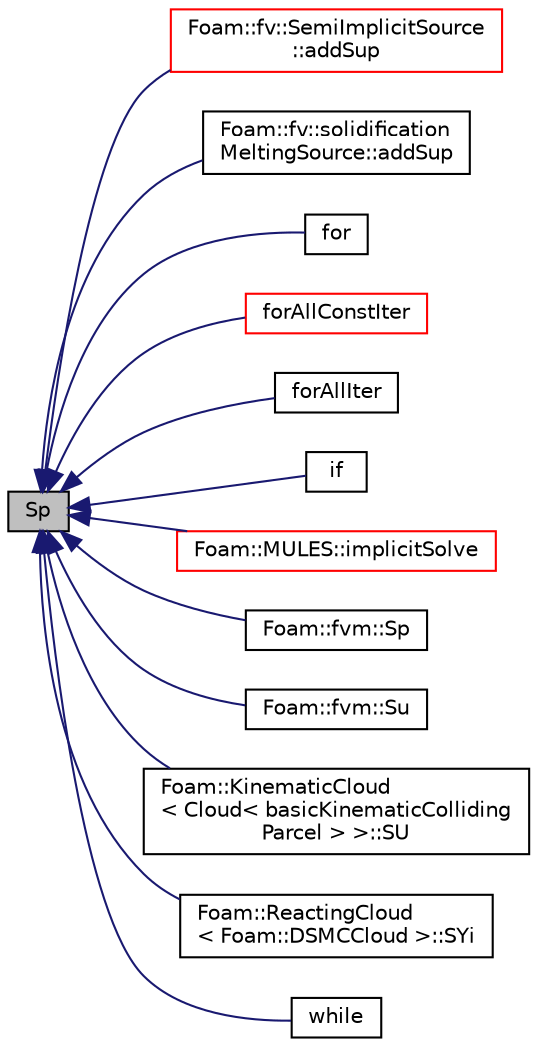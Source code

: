 digraph "Sp"
{
  bgcolor="transparent";
  edge [fontname="Helvetica",fontsize="10",labelfontname="Helvetica",labelfontsize="10"];
  node [fontname="Helvetica",fontsize="10",shape=record];
  rankdir="LR";
  Node23479 [label="Sp",height=0.2,width=0.4,color="black", fillcolor="grey75", style="filled", fontcolor="black"];
  Node23479 -> Node23480 [dir="back",color="midnightblue",fontsize="10",style="solid",fontname="Helvetica"];
  Node23480 [label="Foam::fv::SemiImplicitSource\l::addSup",height=0.2,width=0.4,color="red",URL="$a24665.html#a40271c07cd7d578a6054aa199cdf124e",tooltip="Add explicit contribution to equation. "];
  Node23479 -> Node23483 [dir="back",color="midnightblue",fontsize="10",style="solid",fontname="Helvetica"];
  Node23483 [label="Foam::fv::solidification\lMeltingSource::addSup",height=0.2,width=0.4,color="black",URL="$a24649.html#acc46a837211b94ef481dfe3c66ea3a87",tooltip="Add implicit contribution to momentum equation. "];
  Node23479 -> Node23484 [dir="back",color="midnightblue",fontsize="10",style="solid",fontname="Helvetica"];
  Node23484 [label="for",height=0.2,width=0.4,color="black",URL="$a39755.html#ae9610aff8f04c828f9db802f66a18f67"];
  Node23479 -> Node23485 [dir="back",color="midnightblue",fontsize="10",style="solid",fontname="Helvetica"];
  Node23485 [label="forAllConstIter",height=0.2,width=0.4,color="red",URL="$a39311.html#ae21e2836509b0fa7f7cedf6493b11b09"];
  Node23479 -> Node25371 [dir="back",color="midnightblue",fontsize="10",style="solid",fontname="Helvetica"];
  Node25371 [label="forAllIter",height=0.2,width=0.4,color="black",URL="$a40070.html#aaaca96f2de03e39be860dca1ff20ef39"];
  Node23479 -> Node25372 [dir="back",color="midnightblue",fontsize="10",style="solid",fontname="Helvetica"];
  Node25372 [label="if",height=0.2,width=0.4,color="black",URL="$a39305.html#a8b7f998449b569bf0b55d8c54cbac3cc"];
  Node23479 -> Node23759 [dir="back",color="midnightblue",fontsize="10",style="solid",fontname="Helvetica"];
  Node23759 [label="Foam::MULES::implicitSolve",height=0.2,width=0.4,color="red",URL="$a21864.html#af3ebc5af31512182ee43a56e994f4aaf"];
  Node23479 -> Node25373 [dir="back",color="midnightblue",fontsize="10",style="solid",fontname="Helvetica"];
  Node25373 [label="Foam::fvm::Sp",height=0.2,width=0.4,color="black",URL="$a21862.html#a28f48d15e13b50af3a809fd6b1138856"];
  Node23479 -> Node25374 [dir="back",color="midnightblue",fontsize="10",style="solid",fontname="Helvetica"];
  Node25374 [label="Foam::fvm::Su",height=0.2,width=0.4,color="black",URL="$a21862.html#a1248a175a9e215137124769af525cda7"];
  Node23479 -> Node25375 [dir="back",color="midnightblue",fontsize="10",style="solid",fontname="Helvetica"];
  Node25375 [label="Foam::KinematicCloud\l\< Cloud\< basicKinematicColliding\lParcel \> \>::SU",height=0.2,width=0.4,color="black",URL="$a24913.html#a0938f3c7a92ed6fef968150315869585",tooltip="Return tmp momentum source term. "];
  Node23479 -> Node25376 [dir="back",color="midnightblue",fontsize="10",style="solid",fontname="Helvetica"];
  Node25376 [label="Foam::ReactingCloud\l\< Foam::DSMCCloud \>::SYi",height=0.2,width=0.4,color="black",URL="$a24941.html#a4971d965fd221c92cae237555e0316ff",tooltip="Return mass source term for specie i - specie eqn. "];
  Node23479 -> Node25377 [dir="back",color="midnightblue",fontsize="10",style="solid",fontname="Helvetica"];
  Node25377 [label="while",height=0.2,width=0.4,color="black",URL="$a39323.html#ab13470e79e249d04c443bf59be9ff31d"];
}
